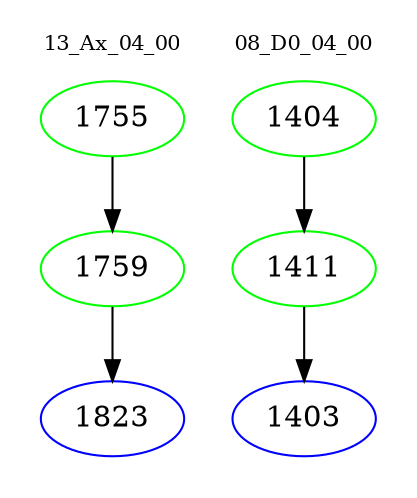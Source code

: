 digraph{
subgraph cluster_0 {
color = white
label = "13_Ax_04_00";
fontsize=10;
T0_1755 [label="1755", color="green"]
T0_1755 -> T0_1759 [color="black"]
T0_1759 [label="1759", color="green"]
T0_1759 -> T0_1823 [color="black"]
T0_1823 [label="1823", color="blue"]
}
subgraph cluster_1 {
color = white
label = "08_D0_04_00";
fontsize=10;
T1_1404 [label="1404", color="green"]
T1_1404 -> T1_1411 [color="black"]
T1_1411 [label="1411", color="green"]
T1_1411 -> T1_1403 [color="black"]
T1_1403 [label="1403", color="blue"]
}
}
